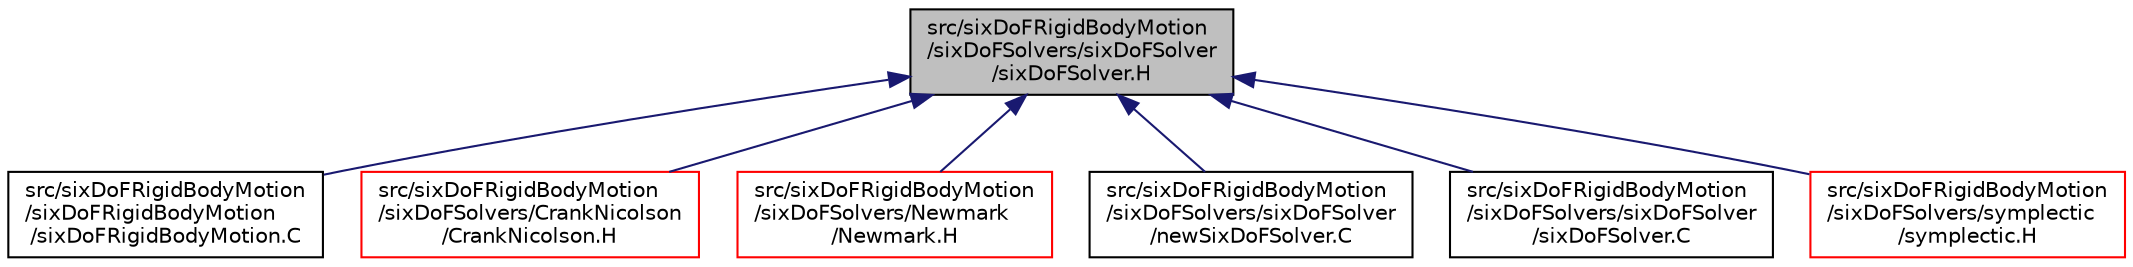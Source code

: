 digraph "src/sixDoFRigidBodyMotion/sixDoFSolvers/sixDoFSolver/sixDoFSolver.H"
{
  bgcolor="transparent";
  edge [fontname="Helvetica",fontsize="10",labelfontname="Helvetica",labelfontsize="10"];
  node [fontname="Helvetica",fontsize="10",shape=record];
  Node1 [label="src/sixDoFRigidBodyMotion\l/sixDoFSolvers/sixDoFSolver\l/sixDoFSolver.H",height=0.2,width=0.4,color="black", fillcolor="grey75", style="filled", fontcolor="black"];
  Node1 -> Node2 [dir="back",color="midnightblue",fontsize="10",style="solid",fontname="Helvetica"];
  Node2 [label="src/sixDoFRigidBodyMotion\l/sixDoFRigidBodyMotion\l/sixDoFRigidBodyMotion.C",height=0.2,width=0.4,color="black",URL="$a09781.html"];
  Node1 -> Node3 [dir="back",color="midnightblue",fontsize="10",style="solid",fontname="Helvetica"];
  Node3 [label="src/sixDoFRigidBodyMotion\l/sixDoFSolvers/CrankNicolson\l/CrankNicolson.H",height=0.2,width=0.4,color="red",URL="$a09797.html"];
  Node1 -> Node4 [dir="back",color="midnightblue",fontsize="10",style="solid",fontname="Helvetica"];
  Node4 [label="src/sixDoFRigidBodyMotion\l/sixDoFSolvers/Newmark\l/Newmark.H",height=0.2,width=0.4,color="red",URL="$a09799.html"];
  Node1 -> Node5 [dir="back",color="midnightblue",fontsize="10",style="solid",fontname="Helvetica"];
  Node5 [label="src/sixDoFRigidBodyMotion\l/sixDoFSolvers/sixDoFSolver\l/newSixDoFSolver.C",height=0.2,width=0.4,color="black",URL="$a09800.html"];
  Node1 -> Node6 [dir="back",color="midnightblue",fontsize="10",style="solid",fontname="Helvetica"];
  Node6 [label="src/sixDoFRigidBodyMotion\l/sixDoFSolvers/sixDoFSolver\l/sixDoFSolver.C",height=0.2,width=0.4,color="black",URL="$a09801.html"];
  Node1 -> Node7 [dir="back",color="midnightblue",fontsize="10",style="solid",fontname="Helvetica"];
  Node7 [label="src/sixDoFRigidBodyMotion\l/sixDoFSolvers/symplectic\l/symplectic.H",height=0.2,width=0.4,color="red",URL="$a09805.html"];
}

